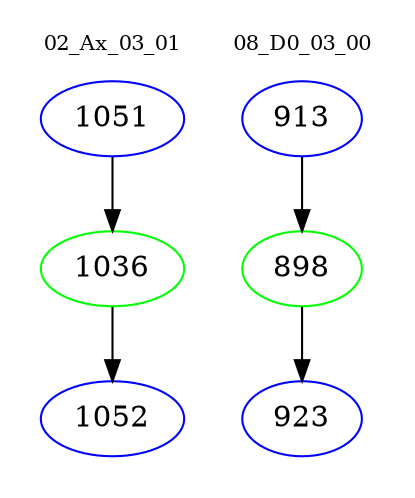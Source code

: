 digraph{
subgraph cluster_0 {
color = white
label = "02_Ax_03_01";
fontsize=10;
T0_1051 [label="1051", color="blue"]
T0_1051 -> T0_1036 [color="black"]
T0_1036 [label="1036", color="green"]
T0_1036 -> T0_1052 [color="black"]
T0_1052 [label="1052", color="blue"]
}
subgraph cluster_1 {
color = white
label = "08_D0_03_00";
fontsize=10;
T1_913 [label="913", color="blue"]
T1_913 -> T1_898 [color="black"]
T1_898 [label="898", color="green"]
T1_898 -> T1_923 [color="black"]
T1_923 [label="923", color="blue"]
}
}
